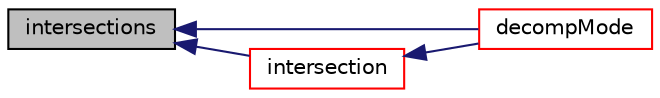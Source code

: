 digraph "intersections"
{
  bgcolor="transparent";
  edge [fontname="Helvetica",fontsize="10",labelfontname="Helvetica",labelfontsize="10"];
  node [fontname="Helvetica",fontsize="10",shape=record];
  rankdir="LR";
  Node1 [label="intersections",height=0.2,width=0.4,color="black", fillcolor="grey75", style="filled", fontcolor="black"];
  Node1 -> Node2 [dir="back",color="midnightblue",fontsize="10",style="solid",fontname="Helvetica"];
  Node2 [label="decompMode",height=0.2,width=0.4,color="red",URL="$a01503.html#a63aa0b93741511f46add7b1381bf7def"];
  Node1 -> Node3 [dir="back",color="midnightblue",fontsize="10",style="solid",fontname="Helvetica"];
  Node3 [label="intersection",height=0.2,width=0.4,color="red",URL="$a01503.html#a2631aca19330f06a6f56e58f5095abe0",tooltip="Find first intersection of boundary in segment [pStart, pEnd]. "];
  Node3 -> Node2 [dir="back",color="midnightblue",fontsize="10",style="solid",fontname="Helvetica"];
}
